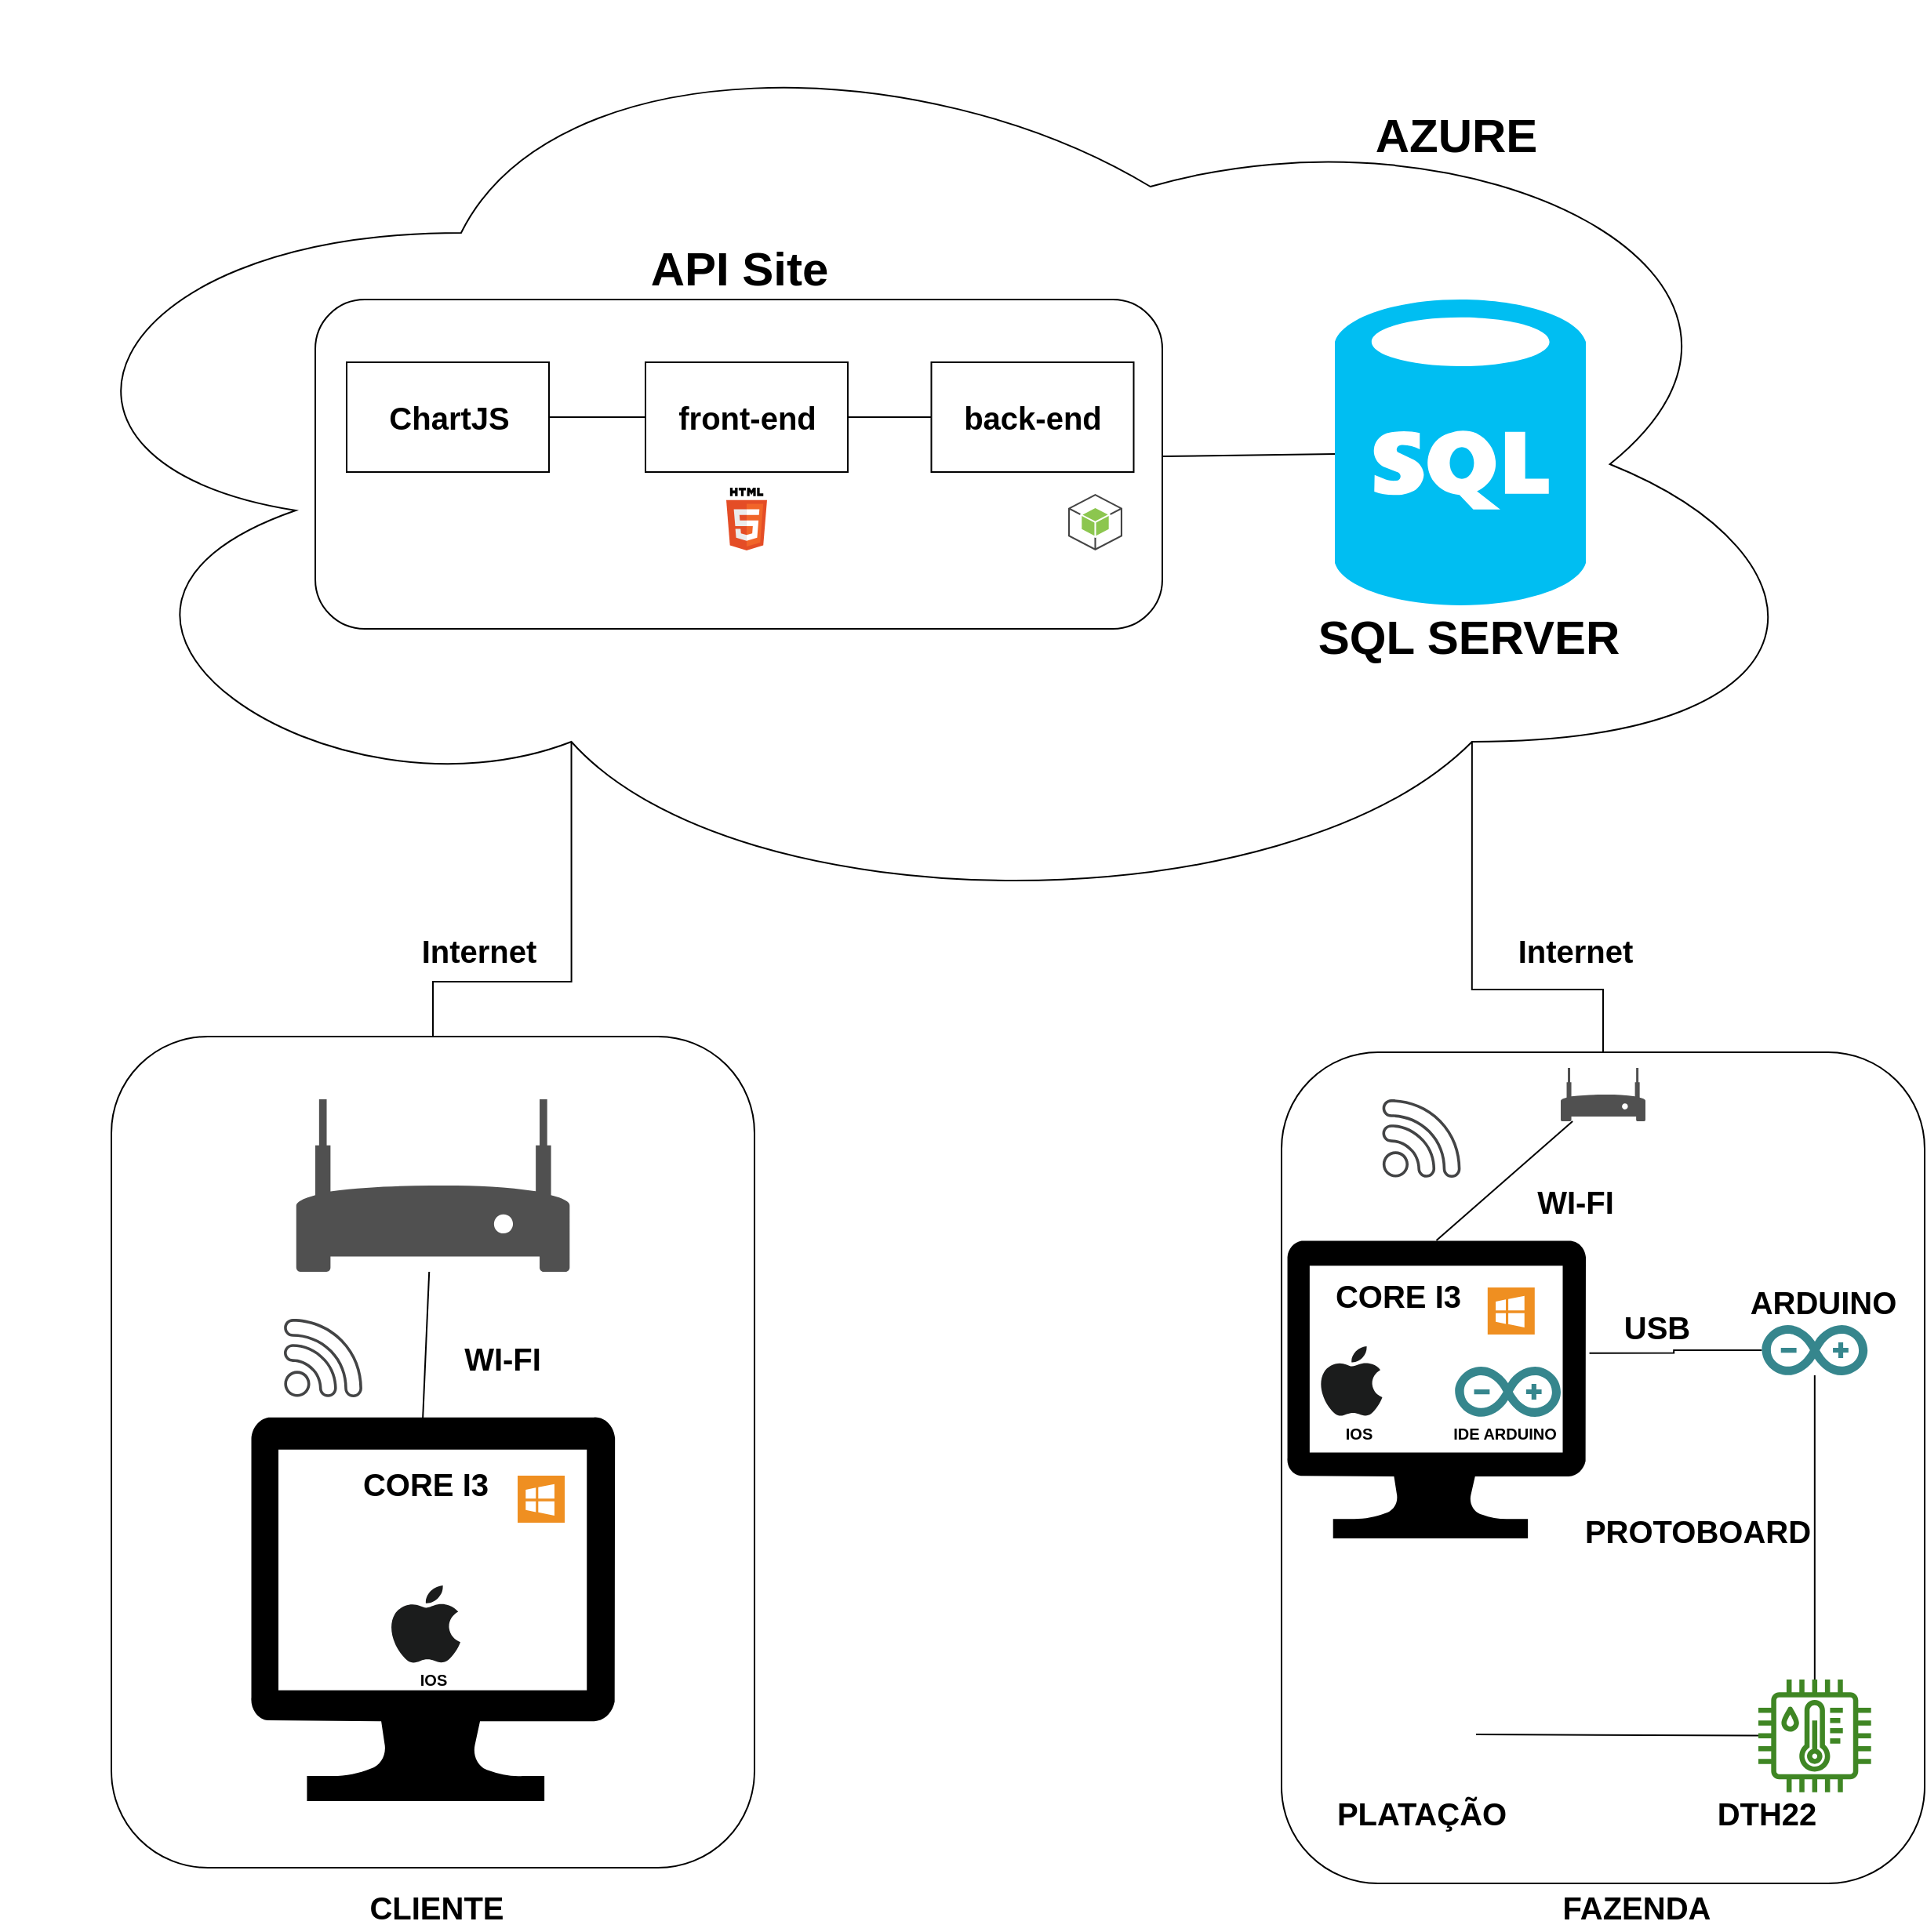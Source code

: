 <mxfile version="18.0.3" type="device"><diagram id="hIo7YybnqSwYL77zV8SG" name="Page-1"><mxGraphModel dx="1102" dy="1751" grid="1" gridSize="10" guides="1" tooltips="1" connect="1" arrows="1" fold="1" page="1" pageScale="1" pageWidth="827" pageHeight="1169" math="0" shadow="0"><root><mxCell id="0"/><mxCell id="1" parent="0"/><mxCell id="JI1A2H3rox5OGuL6qbk6-8" value="" style="ellipse;shape=cloud;whiteSpace=wrap;html=1;" parent="1" vertex="1"><mxGeometry x="80" y="-1030" width="1171.8" height="590" as="geometry"/></mxCell><mxCell id="3VHTqTwEdcItx0YrE7sQ-2" value="" style="shape=image;verticalLabelPosition=bottom;labelBackgroundColor=default;verticalAlign=top;aspect=fixed;imageAspect=0;image=https://www.sophos.com/sites/default/files/2022-02/azure-logo.png;" parent="1" vertex="1"><mxGeometry x="859.76" y="-980" width="90.24" height="70" as="geometry"/></mxCell><mxCell id="3VHTqTwEdcItx0YrE7sQ-3" value="" style="rounded=1;whiteSpace=wrap;html=1;" parent="1" vertex="1"><mxGeometry x="280" y="-840" width="540" height="210" as="geometry"/></mxCell><mxCell id="3VHTqTwEdcItx0YrE7sQ-5" value="" style="shape=image;html=1;verticalAlign=top;verticalLabelPosition=bottom;labelBackgroundColor=#ffffff;imageAspect=0;aspect=fixed;image=https://cdn4.iconfinder.com/data/icons/vecico-connectivity/288/radio-128.png" parent="1" vertex="1"><mxGeometry x="468" y="-480" width="88" height="88" as="geometry"/></mxCell><mxCell id="3VHTqTwEdcItx0YrE7sQ-6" value="API Site" style="text;html=1;align=center;verticalAlign=middle;resizable=0;points=[];autosize=1;strokeColor=none;fillColor=none;fontSize=30;fontStyle=1" parent="1" vertex="1"><mxGeometry x="485" y="-880" width="130" height="40" as="geometry"/></mxCell><mxCell id="3VHTqTwEdcItx0YrE7sQ-9" value="" style="shape=image;verticalLabelPosition=bottom;labelBackgroundColor=default;verticalAlign=top;aspect=fixed;imageAspect=0;image=https://scicoding.com/content/images/2021/09/chartjs-logo-1.svg;" parent="1" vertex="1"><mxGeometry x="349.33" y="-720" width="30.35" height="35" as="geometry"/></mxCell><mxCell id="3VHTqTwEdcItx0YrE7sQ-11" value="" style="dashed=0;outlineConnect=0;html=1;align=center;labelPosition=center;verticalLabelPosition=bottom;verticalAlign=top;shape=mxgraph.weblogos.html5;fontSize=20;" parent="1" vertex="1"><mxGeometry x="542" y="-720" width="26" height="40" as="geometry"/></mxCell><mxCell id="3VHTqTwEdcItx0YrE7sQ-12" value="" style="shape=image;verticalLabelPosition=bottom;labelBackgroundColor=default;verticalAlign=top;aspect=fixed;imageAspect=0;image=https://wikiimg.tojsiabtv.com/wikipedia/commons/thumb/d/d5/CSS3_logo_and_wordmark.svg/1200px-CSS3_logo_and_wordmark.svg.png;" parent="1" vertex="1"><mxGeometry x="580" y="-720" width="28.38" height="40" as="geometry"/></mxCell><mxCell id="3VHTqTwEdcItx0YrE7sQ-16" value="" style="shape=image;verticalLabelPosition=bottom;labelBackgroundColor=default;verticalAlign=top;aspect=fixed;imageAspect=0;image=https://marcas-logos.net/wp-content/uploads/2020/11/JavaScript-logo.png;" parent="1" vertex="1"><mxGeometry x="480" y="-720" width="64" height="40" as="geometry"/></mxCell><mxCell id="3VHTqTwEdcItx0YrE7sQ-25" value="" style="edgeStyle=orthogonalEdgeStyle;rounded=0;orthogonalLoop=1;jettySize=auto;html=1;fontSize=20;" parent="1" source="3VHTqTwEdcItx0YrE7sQ-17" target="3VHTqTwEdcItx0YrE7sQ-20" edge="1"><mxGeometry relative="1" as="geometry"/></mxCell><mxCell id="3VHTqTwEdcItx0YrE7sQ-17" value="" style="rounded=0;whiteSpace=wrap;html=1;fontSize=20;" parent="1" vertex="1"><mxGeometry x="490.5" y="-800" width="129" height="70" as="geometry"/></mxCell><mxCell id="3VHTqTwEdcItx0YrE7sQ-18" value="front-end" style="text;html=1;align=center;verticalAlign=middle;resizable=0;points=[];autosize=1;strokeColor=none;fillColor=none;fontSize=20;fontStyle=1" parent="1" vertex="1"><mxGeometry x="505" y="-780" width="100" height="30" as="geometry"/></mxCell><mxCell id="3VHTqTwEdcItx0YrE7sQ-22" value="" style="rounded=0;whiteSpace=wrap;html=1;fontSize=20;" parent="1" vertex="1"><mxGeometry x="672.75" y="-800" width="129" height="70" as="geometry"/></mxCell><mxCell id="3VHTqTwEdcItx0YrE7sQ-20" value="back-end" style="text;html=1;align=center;verticalAlign=middle;resizable=0;points=[];autosize=1;strokeColor=none;fillColor=none;fontSize=20;fontStyle=1" parent="1" vertex="1"><mxGeometry x="687.25" y="-780" width="100" height="30" as="geometry"/></mxCell><mxCell id="3VHTqTwEdcItx0YrE7sQ-26" value="" style="shape=image;verticalLabelPosition=bottom;labelBackgroundColor=default;verticalAlign=top;aspect=fixed;imageAspect=0;image=https://marcas-logos.net/wp-content/uploads/2020/11/JavaScript-logo.png;" parent="1" vertex="1"><mxGeometry x="680" y="-720" width="64" height="40" as="geometry"/></mxCell><mxCell id="3VHTqTwEdcItx0YrE7sQ-27" value="" style="outlineConnect=0;dashed=0;verticalLabelPosition=bottom;verticalAlign=top;align=center;html=1;shape=mxgraph.aws3.android;fillColor=#8CC64F;gradientColor=none;fontSize=20;" parent="1" vertex="1"><mxGeometry x="760" y="-716" width="34.5" height="36" as="geometry"/></mxCell><mxCell id="3VHTqTwEdcItx0YrE7sQ-31" value="" style="edgeStyle=orthogonalEdgeStyle;rounded=0;orthogonalLoop=1;jettySize=auto;html=1;fontSize=20;endArrow=none;endFill=0;entryX=0;entryY=0.5;entryDx=0;entryDy=0;" parent="1" source="3VHTqTwEdcItx0YrE7sQ-28" target="3VHTqTwEdcItx0YrE7sQ-17" edge="1"><mxGeometry relative="1" as="geometry"/></mxCell><mxCell id="3VHTqTwEdcItx0YrE7sQ-28" value="" style="rounded=0;whiteSpace=wrap;html=1;fontSize=20;" parent="1" vertex="1"><mxGeometry x="300" y="-800" width="129" height="70" as="geometry"/></mxCell><mxCell id="3VHTqTwEdcItx0YrE7sQ-29" value="ChartJS" style="text;html=1;align=center;verticalAlign=middle;resizable=0;points=[];autosize=1;strokeColor=none;fillColor=none;fontSize=20;fontStyle=1" parent="1" vertex="1"><mxGeometry x="319.5" y="-780" width="90" height="30" as="geometry"/></mxCell><mxCell id="3VHTqTwEdcItx0YrE7sQ-32" value="" style="verticalLabelPosition=bottom;html=1;verticalAlign=top;align=center;strokeColor=none;fillColor=#00BEF2;shape=mxgraph.azure.sql_database;fontSize=20;" parent="1" vertex="1"><mxGeometry x="930" y="-840" width="160" height="195" as="geometry"/></mxCell><mxCell id="3VHTqTwEdcItx0YrE7sQ-33" value="" style="endArrow=none;html=1;rounded=0;fontSize=20;" parent="1" target="3VHTqTwEdcItx0YrE7sQ-32" edge="1"><mxGeometry width="50" height="50" relative="1" as="geometry"><mxPoint x="820" y="-740" as="sourcePoint"/><mxPoint x="870" y="-780" as="targetPoint"/></mxGeometry></mxCell><mxCell id="3VHTqTwEdcItx0YrE7sQ-38" value="" style="edgeStyle=orthogonalEdgeStyle;rounded=0;orthogonalLoop=1;jettySize=auto;html=1;fontSize=20;endArrow=none;endFill=0;entryX=0.31;entryY=0.8;entryDx=0;entryDy=0;entryPerimeter=0;" parent="1" source="3VHTqTwEdcItx0YrE7sQ-36" target="JI1A2H3rox5OGuL6qbk6-8" edge="1"><mxGeometry relative="1" as="geometry"/></mxCell><mxCell id="3VHTqTwEdcItx0YrE7sQ-36" value="" style="rounded=1;whiteSpace=wrap;html=1;fontSize=20;fillColor=default;" parent="1" vertex="1"><mxGeometry x="150" y="-370" width="410" height="530" as="geometry"/></mxCell><mxCell id="3VHTqTwEdcItx0YrE7sQ-39" value="" style="edgeStyle=orthogonalEdgeStyle;rounded=0;orthogonalLoop=1;jettySize=auto;html=1;fontSize=20;endArrow=none;endFill=0;entryX=0.8;entryY=0.8;entryDx=0;entryDy=0;entryPerimeter=0;" parent="1" source="3VHTqTwEdcItx0YrE7sQ-37" target="JI1A2H3rox5OGuL6qbk6-8" edge="1"><mxGeometry relative="1" as="geometry"/></mxCell><mxCell id="3VHTqTwEdcItx0YrE7sQ-37" value="" style="rounded=1;whiteSpace=wrap;html=1;fontSize=20;fillColor=default;" parent="1" vertex="1"><mxGeometry x="896" y="-360" width="410" height="530" as="geometry"/></mxCell><mxCell id="3VHTqTwEdcItx0YrE7sQ-42" value="Internet" style="text;html=1;align=center;verticalAlign=middle;resizable=0;points=[];autosize=1;strokeColor=none;fillColor=none;fontSize=20;fontStyle=1" parent="1" vertex="1"><mxGeometry x="339" y="-440" width="90" height="30" as="geometry"/></mxCell><mxCell id="3VHTqTwEdcItx0YrE7sQ-43" value="" style="shape=image;html=1;verticalAlign=top;verticalLabelPosition=bottom;labelBackgroundColor=#ffffff;imageAspect=0;aspect=fixed;image=https://cdn4.iconfinder.com/data/icons/vecico-connectivity/288/radio-128.png" parent="1" vertex="1"><mxGeometry x="910" y="-480" width="88" height="88" as="geometry"/></mxCell><mxCell id="3VHTqTwEdcItx0YrE7sQ-44" value="Internet" style="text;html=1;align=center;verticalAlign=middle;resizable=0;points=[];autosize=1;strokeColor=none;fillColor=none;fontSize=20;fontStyle=1" parent="1" vertex="1"><mxGeometry x="1038" y="-440" width="90" height="30" as="geometry"/></mxCell><mxCell id="3VHTqTwEdcItx0YrE7sQ-45" value="" style="sketch=0;pointerEvents=1;shadow=0;dashed=0;html=1;strokeColor=none;fillColor=#505050;labelPosition=center;verticalLabelPosition=bottom;verticalAlign=top;outlineConnect=0;align=center;shape=mxgraph.office.devices.modem;" parent="1" vertex="1"><mxGeometry x="1074" y="-350" width="54" height="34" as="geometry"/></mxCell><mxCell id="3VHTqTwEdcItx0YrE7sQ-46" value="" style="sketch=0;pointerEvents=1;shadow=0;dashed=0;html=1;strokeColor=none;fillColor=#505050;labelPosition=center;verticalLabelPosition=bottom;verticalAlign=top;outlineConnect=0;align=center;shape=mxgraph.office.devices.modem;" parent="1" vertex="1"><mxGeometry x="267.84" y="-330" width="174.32" height="110" as="geometry"/></mxCell><mxCell id="3VHTqTwEdcItx0YrE7sQ-47" value="" style="sketch=0;pointerEvents=1;shadow=0;dashed=0;html=1;strokeColor=none;fillColor=#434445;aspect=fixed;labelPosition=center;verticalLabelPosition=bottom;verticalAlign=top;align=center;outlineConnect=0;shape=mxgraph.vvd.wi_fi;fontSize=20;" parent="1" vertex="1"><mxGeometry x="260" y="-190" width="50" height="50" as="geometry"/></mxCell><mxCell id="3VHTqTwEdcItx0YrE7sQ-48" value="" style="sketch=0;pointerEvents=1;shadow=0;dashed=0;html=1;strokeColor=none;fillColor=#434445;aspect=fixed;labelPosition=center;verticalLabelPosition=bottom;verticalAlign=top;align=center;outlineConnect=0;shape=mxgraph.vvd.wi_fi;fontSize=20;" parent="1" vertex="1"><mxGeometry x="960.24" y="-330" width="50" height="50" as="geometry"/></mxCell><mxCell id="3VHTqTwEdcItx0YrE7sQ-49" value="" style="verticalLabelPosition=bottom;html=1;verticalAlign=top;align=center;strokeColor=none;fillColor=#000000;shape=mxgraph.azure.computer;pointerEvents=1;fontSize=20;" parent="1" vertex="1"><mxGeometry x="238.92" y="-127.5" width="232.16" height="245" as="geometry"/></mxCell><mxCell id="3VHTqTwEdcItx0YrE7sQ-51" value="CLIENTE" style="text;html=1;align=center;verticalAlign=middle;resizable=0;points=[];autosize=1;strokeColor=none;fillColor=none;fontSize=20;fontStyle=1" parent="1" vertex="1"><mxGeometry x="306.91" y="170" width="100" height="30" as="geometry"/></mxCell><mxCell id="3VHTqTwEdcItx0YrE7sQ-52" value="FAZENDA" style="text;html=1;align=center;verticalAlign=middle;resizable=0;points=[];autosize=1;strokeColor=none;fillColor=none;fontSize=20;fontStyle=1" parent="1" vertex="1"><mxGeometry x="1067" y="170" width="110" height="30" as="geometry"/></mxCell><mxCell id="3VHTqTwEdcItx0YrE7sQ-53" value="" style="verticalLabelPosition=bottom;html=1;verticalAlign=top;align=center;strokeColor=none;fillColor=#000000;shape=mxgraph.azure.computer;pointerEvents=1;fontSize=20;" parent="1" vertex="1"><mxGeometry x="899.5" y="-240" width="190.5" height="190" as="geometry"/></mxCell><mxCell id="3VHTqTwEdcItx0YrE7sQ-54" value="" style="shape=image;html=1;verticalAlign=top;verticalLabelPosition=bottom;labelBackgroundColor=#ffffff;imageAspect=0;aspect=fixed;image=https://cdn2.iconfinder.com/data/icons/font-awesome/1792/linux-128.png;fontSize=20;fillColor=#000000;" parent="1" vertex="1"><mxGeometry x="266.91" y="-90" width="40" height="40" as="geometry"/></mxCell><mxCell id="3VHTqTwEdcItx0YrE7sQ-55" value="" style="shadow=0;dashed=0;html=1;strokeColor=none;fillColor=#EF8F21;labelPosition=center;verticalLabelPosition=bottom;verticalAlign=top;align=center;outlineConnect=0;shape=mxgraph.veeam.ms_windows;fontSize=20;" parent="1" vertex="1"><mxGeometry x="409" y="-90" width="30" height="30" as="geometry"/></mxCell><mxCell id="3VHTqTwEdcItx0YrE7sQ-56" value="" style="dashed=0;outlineConnect=0;html=1;align=center;labelPosition=center;verticalLabelPosition=bottom;verticalAlign=top;shape=mxgraph.weblogos.apple;fillColor=#1B1C1C;strokeColor=none;fontSize=20;" parent="1" vertex="1"><mxGeometry x="327.5" y="-20" width="45" height="50" as="geometry"/></mxCell><mxCell id="3VHTqTwEdcItx0YrE7sQ-57" value="" style="shape=image;html=1;verticalAlign=top;verticalLabelPosition=bottom;labelBackgroundColor=#ffffff;imageAspect=0;aspect=fixed;image=https://cdn2.iconfinder.com/data/icons/font-awesome/1792/linux-128.png;fontSize=20;fillColor=#000000;" parent="1" vertex="1"><mxGeometry x="965" y="-190" width="40" height="40" as="geometry"/></mxCell><mxCell id="3VHTqTwEdcItx0YrE7sQ-58" value="" style="shadow=0;dashed=0;html=1;strokeColor=none;fillColor=#EF8F21;labelPosition=center;verticalLabelPosition=bottom;verticalAlign=top;align=center;outlineConnect=0;shape=mxgraph.veeam.ms_windows;fontSize=20;" parent="1" vertex="1"><mxGeometry x="1027.4" y="-210" width="30" height="30" as="geometry"/></mxCell><mxCell id="3VHTqTwEdcItx0YrE7sQ-59" value="" style="dashed=0;outlineConnect=0;html=1;align=center;labelPosition=center;verticalLabelPosition=bottom;verticalAlign=top;shape=mxgraph.weblogos.apple;fillColor=#1B1C1C;strokeColor=none;fontSize=20;" parent="1" vertex="1"><mxGeometry x="920.24" y="-172.5" width="40" height="45" as="geometry"/></mxCell><mxCell id="3VHTqTwEdcItx0YrE7sQ-60" value="" style="dashed=0;outlineConnect=0;html=1;align=center;labelPosition=center;verticalLabelPosition=bottom;verticalAlign=top;shape=mxgraph.weblogos.arduino;fillColor=#36868D;strokeColor=none;fontSize=20;" parent="1" vertex="1"><mxGeometry x="1006.6" y="-159.5" width="67.4" height="32" as="geometry"/></mxCell><mxCell id="3VHTqTwEdcItx0YrE7sQ-61" value="" style="shape=image;html=1;verticalAlign=top;verticalLabelPosition=bottom;labelBackgroundColor=#ffffff;imageAspect=0;aspect=fixed;image=https://cdn1.iconfinder.com/data/icons/icons-for-a-site-1/64/advantage_eco_friendly-128.png;fontSize=20;fillColor=#000000;" parent="1" vertex="1"><mxGeometry x="950" y="40" width="70" height="70" as="geometry"/></mxCell><mxCell id="3VHTqTwEdcItx0YrE7sQ-62" value="PLATAÇÃO" style="text;html=1;align=center;verticalAlign=middle;resizable=0;points=[];autosize=1;strokeColor=none;fillColor=none;fontSize=20;fontStyle=1" parent="1" vertex="1"><mxGeometry x="925" y="110" width="120" height="30" as="geometry"/></mxCell><mxCell id="3VHTqTwEdcItx0YrE7sQ-63" value="" style="sketch=0;outlineConnect=0;fontColor=#232F3E;gradientColor=none;fillColor=#3F8624;strokeColor=none;dashed=0;verticalLabelPosition=bottom;verticalAlign=top;align=center;html=1;fontSize=12;fontStyle=0;aspect=fixed;pointerEvents=1;shape=mxgraph.aws4.iot_thing_temperature_humidity_sensor;" parent="1" vertex="1"><mxGeometry x="1200" y="40" width="71.83" height="71.83" as="geometry"/></mxCell><mxCell id="3VHTqTwEdcItx0YrE7sQ-65" value="DTH22" style="text;html=1;align=center;verticalAlign=middle;resizable=0;points=[];autosize=1;strokeColor=none;fillColor=none;fontSize=20;fontStyle=1" parent="1" vertex="1"><mxGeometry x="1164.91" y="110" width="80" height="30" as="geometry"/></mxCell><mxCell id="3VHTqTwEdcItx0YrE7sQ-66" value="" style="endArrow=none;html=1;rounded=0;fontSize=20;exitX=1;exitY=0.5;exitDx=0;exitDy=0;" parent="1" source="3VHTqTwEdcItx0YrE7sQ-61" target="3VHTqTwEdcItx0YrE7sQ-63" edge="1"><mxGeometry width="50" height="50" relative="1" as="geometry"><mxPoint x="1310" y="110" as="sourcePoint"/><mxPoint x="1360" y="60" as="targetPoint"/></mxGeometry></mxCell><mxCell id="3VHTqTwEdcItx0YrE7sQ-67" value="" style="endArrow=none;html=1;rounded=0;fontSize=20;exitX=0.5;exitY=0;exitDx=0;exitDy=0;exitPerimeter=0;" parent="1" source="3VHTqTwEdcItx0YrE7sQ-53" target="3VHTqTwEdcItx0YrE7sQ-45" edge="1"><mxGeometry width="50" height="50" relative="1" as="geometry"><mxPoint x="980" y="-210" as="sourcePoint"/><mxPoint x="1030" y="-260" as="targetPoint"/></mxGeometry></mxCell><mxCell id="3VHTqTwEdcItx0YrE7sQ-68" value="WI-FI" style="text;html=1;align=center;verticalAlign=middle;resizable=0;points=[];autosize=1;strokeColor=none;fillColor=none;fontSize=20;fontStyle=1" parent="1" vertex="1"><mxGeometry x="1053" y="-280" width="60" height="30" as="geometry"/></mxCell><mxCell id="3VHTqTwEdcItx0YrE7sQ-69" value="" style="endArrow=none;html=1;rounded=0;fontSize=20;exitX=0.471;exitY=0.031;exitDx=0;exitDy=0;exitPerimeter=0;" parent="1" source="3VHTqTwEdcItx0YrE7sQ-49" target="3VHTqTwEdcItx0YrE7sQ-46" edge="1"><mxGeometry width="50" height="50" relative="1" as="geometry"><mxPoint x="340" y="-90" as="sourcePoint"/><mxPoint x="390" y="-140" as="targetPoint"/></mxGeometry></mxCell><mxCell id="3VHTqTwEdcItx0YrE7sQ-70" value="WI-FI" style="text;html=1;align=center;verticalAlign=middle;resizable=0;points=[];autosize=1;strokeColor=none;fillColor=none;fontSize=20;fontStyle=1" parent="1" vertex="1"><mxGeometry x="369" y="-180" width="60" height="30" as="geometry"/></mxCell><mxCell id="3VHTqTwEdcItx0YrE7sQ-71" value="CORE I3&lt;br&gt;" style="text;html=1;align=center;verticalAlign=middle;resizable=0;points=[];autosize=1;strokeColor=none;fillColor=none;fontSize=20;fontStyle=1" parent="1" vertex="1"><mxGeometry x="920" y="-220" width="100" height="30" as="geometry"/></mxCell><mxCell id="3VHTqTwEdcItx0YrE7sQ-72" value="CORE I3&lt;br&gt;" style="text;html=1;align=center;verticalAlign=middle;resizable=0;points=[];autosize=1;strokeColor=none;fillColor=none;fontSize=20;fontStyle=1" parent="1" vertex="1"><mxGeometry x="300" y="-100" width="100" height="30" as="geometry"/></mxCell><mxCell id="3VHTqTwEdcItx0YrE7sQ-76" value="" style="edgeStyle=orthogonalEdgeStyle;rounded=0;orthogonalLoop=1;jettySize=auto;html=1;fontSize=20;endArrow=none;endFill=0;entryX=1.012;entryY=0.378;entryDx=0;entryDy=0;entryPerimeter=0;" parent="1" source="3VHTqTwEdcItx0YrE7sQ-74" target="3VHTqTwEdcItx0YrE7sQ-53" edge="1"><mxGeometry relative="1" as="geometry"/></mxCell><mxCell id="3VHTqTwEdcItx0YrE7sQ-74" value="" style="dashed=0;outlineConnect=0;html=1;align=center;labelPosition=center;verticalLabelPosition=bottom;verticalAlign=top;shape=mxgraph.weblogos.arduino;fillColor=#36868D;strokeColor=none" parent="1" vertex="1"><mxGeometry x="1202.21" y="-186" width="67.4" height="32" as="geometry"/></mxCell><mxCell id="3VHTqTwEdcItx0YrE7sQ-75" value="" style="endArrow=none;html=1;rounded=0;fontSize=20;" parent="1" source="3VHTqTwEdcItx0YrE7sQ-63" target="3VHTqTwEdcItx0YrE7sQ-74" edge="1"><mxGeometry width="50" height="50" relative="1" as="geometry"><mxPoint x="1180" y="40" as="sourcePoint"/><mxPoint x="1230" y="-10" as="targetPoint"/></mxGeometry></mxCell><mxCell id="3VHTqTwEdcItx0YrE7sQ-77" value="USB" style="text;html=1;align=center;verticalAlign=middle;resizable=0;points=[];autosize=1;strokeColor=none;fillColor=none;fontSize=20;fontStyle=1" parent="1" vertex="1"><mxGeometry x="1104.91" y="-200" width="60" height="30" as="geometry"/></mxCell><mxCell id="3VHTqTwEdcItx0YrE7sQ-78" value="AZURE" style="text;html=1;align=center;verticalAlign=middle;resizable=0;points=[];autosize=1;strokeColor=none;fillColor=none;fontSize=30;fontStyle=1" parent="1" vertex="1"><mxGeometry x="947" y="-965" width="120" height="40" as="geometry"/></mxCell><mxCell id="3VHTqTwEdcItx0YrE7sQ-79" value="SQL SERVER" style="text;html=1;align=center;verticalAlign=middle;resizable=0;points=[];autosize=1;strokeColor=none;fillColor=none;fontSize=30;fontStyle=1" parent="1" vertex="1"><mxGeometry x="910" y="-645" width="210" height="40" as="geometry"/></mxCell><mxCell id="3VHTqTwEdcItx0YrE7sQ-80" value="ARDUINO" style="text;html=1;align=center;verticalAlign=middle;resizable=0;points=[];autosize=1;strokeColor=none;fillColor=none;fontSize=20;fontStyle=1" parent="1" vertex="1"><mxGeometry x="1186" y="-216" width="110" height="30" as="geometry"/></mxCell><mxCell id="3VHTqTwEdcItx0YrE7sQ-81" value="PROTOBOARD" style="text;html=1;align=center;verticalAlign=middle;resizable=0;points=[];autosize=1;strokeColor=none;fillColor=none;fontSize=20;fontStyle=1" parent="1" vertex="1"><mxGeometry x="1081" y="-70" width="160" height="30" as="geometry"/></mxCell><mxCell id="l8Cbh0of3iP9D6PctWHw-1" value="" style="shape=image;html=1;verticalAlign=top;verticalLabelPosition=bottom;labelBackgroundColor=#ffffff;imageAspect=0;aspect=fixed;image=https://cdn4.iconfinder.com/data/icons/free-colorful-icons/128/chrome.png" vertex="1" parent="1"><mxGeometry x="399" y="-10" width="40" height="40" as="geometry"/></mxCell><mxCell id="l8Cbh0of3iP9D6PctWHw-2" value="IOS" style="text;html=1;align=center;verticalAlign=middle;resizable=0;points=[];autosize=1;strokeColor=none;fillColor=none;fontSize=10;fontStyle=1" vertex="1" parent="1"><mxGeometry x="340" y="30" width="30" height="20" as="geometry"/></mxCell><mxCell id="l8Cbh0of3iP9D6PctWHw-3" value="" style="shape=image;html=1;verticalAlign=top;verticalLabelPosition=bottom;labelBackgroundColor=#ffffff;imageAspect=0;aspect=fixed;image=https://cdn2.iconfinder.com/data/icons/browsers/Firefox.png;fontSize=10;" vertex="1" parent="1"><mxGeometry x="280" y="-20" width="30" height="30" as="geometry"/></mxCell><mxCell id="l8Cbh0of3iP9D6PctWHw-4" value="IOS" style="text;html=1;align=center;verticalAlign=middle;resizable=0;points=[];autosize=1;strokeColor=none;fillColor=none;fontSize=10;fontStyle=1" vertex="1" parent="1"><mxGeometry x="930" y="-127.5" width="30" height="20" as="geometry"/></mxCell><mxCell id="l8Cbh0of3iP9D6PctWHw-5" value="IDE ARDUINO" style="text;html=1;align=center;verticalAlign=middle;resizable=0;points=[];autosize=1;strokeColor=none;fillColor=none;fontSize=10;fontStyle=1" vertex="1" parent="1"><mxGeometry x="998" y="-127.5" width="80" height="20" as="geometry"/></mxCell></root></mxGraphModel></diagram></mxfile>